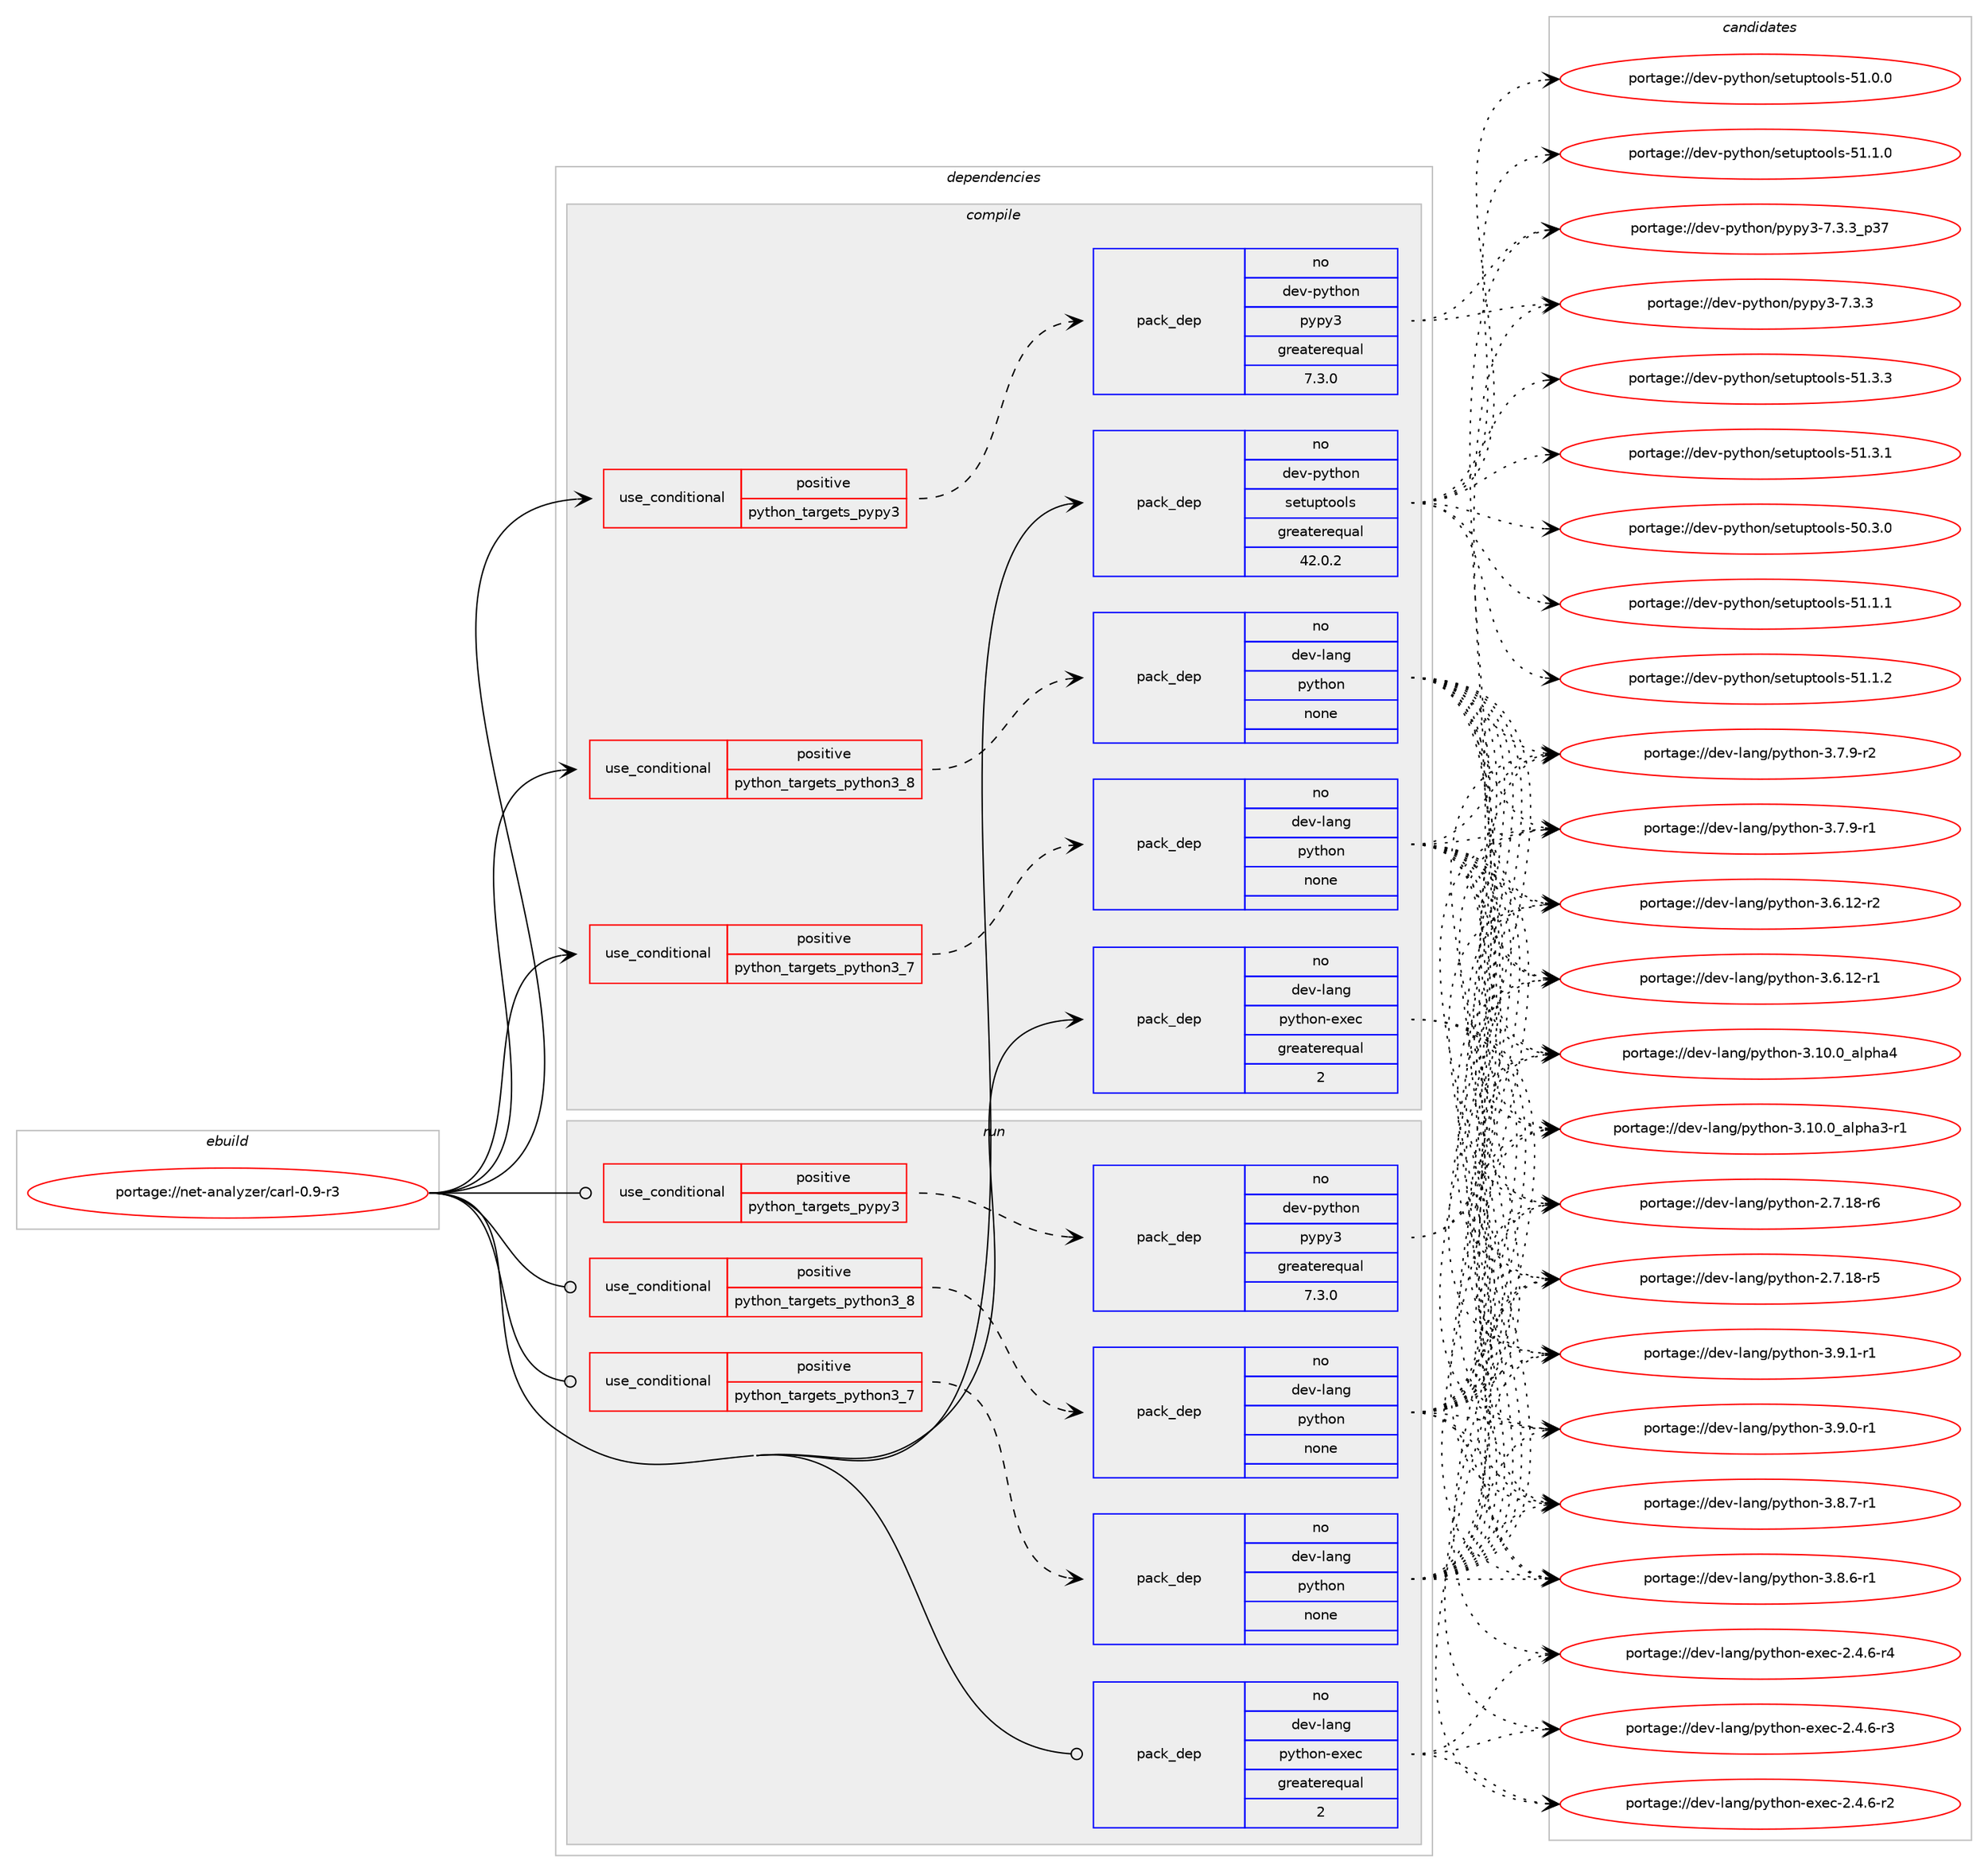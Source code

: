 digraph prolog {

# *************
# Graph options
# *************

newrank=true;
concentrate=true;
compound=true;
graph [rankdir=LR,fontname=Helvetica,fontsize=10,ranksep=1.5];#, ranksep=2.5, nodesep=0.2];
edge  [arrowhead=vee];
node  [fontname=Helvetica,fontsize=10];

# **********
# The ebuild
# **********

subgraph cluster_leftcol {
color=gray;
rank=same;
label=<<i>ebuild</i>>;
id [label="portage://net-analyzer/carl-0.9-r3", color=red, width=4, href="../net-analyzer/carl-0.9-r3.svg"];
}

# ****************
# The dependencies
# ****************

subgraph cluster_midcol {
color=gray;
label=<<i>dependencies</i>>;
subgraph cluster_compile {
fillcolor="#eeeeee";
style=filled;
label=<<i>compile</i>>;
subgraph cond10301 {
dependency33244 [label=<<TABLE BORDER="0" CELLBORDER="1" CELLSPACING="0" CELLPADDING="4"><TR><TD ROWSPAN="3" CELLPADDING="10">use_conditional</TD></TR><TR><TD>positive</TD></TR><TR><TD>python_targets_pypy3</TD></TR></TABLE>>, shape=none, color=red];
subgraph pack22645 {
dependency33245 [label=<<TABLE BORDER="0" CELLBORDER="1" CELLSPACING="0" CELLPADDING="4" WIDTH="220"><TR><TD ROWSPAN="6" CELLPADDING="30">pack_dep</TD></TR><TR><TD WIDTH="110">no</TD></TR><TR><TD>dev-python</TD></TR><TR><TD>pypy3</TD></TR><TR><TD>greaterequal</TD></TR><TR><TD>7.3.0</TD></TR></TABLE>>, shape=none, color=blue];
}
dependency33244:e -> dependency33245:w [weight=20,style="dashed",arrowhead="vee"];
}
id:e -> dependency33244:w [weight=20,style="solid",arrowhead="vee"];
subgraph cond10302 {
dependency33246 [label=<<TABLE BORDER="0" CELLBORDER="1" CELLSPACING="0" CELLPADDING="4"><TR><TD ROWSPAN="3" CELLPADDING="10">use_conditional</TD></TR><TR><TD>positive</TD></TR><TR><TD>python_targets_python3_7</TD></TR></TABLE>>, shape=none, color=red];
subgraph pack22646 {
dependency33247 [label=<<TABLE BORDER="0" CELLBORDER="1" CELLSPACING="0" CELLPADDING="4" WIDTH="220"><TR><TD ROWSPAN="6" CELLPADDING="30">pack_dep</TD></TR><TR><TD WIDTH="110">no</TD></TR><TR><TD>dev-lang</TD></TR><TR><TD>python</TD></TR><TR><TD>none</TD></TR><TR><TD></TD></TR></TABLE>>, shape=none, color=blue];
}
dependency33246:e -> dependency33247:w [weight=20,style="dashed",arrowhead="vee"];
}
id:e -> dependency33246:w [weight=20,style="solid",arrowhead="vee"];
subgraph cond10303 {
dependency33248 [label=<<TABLE BORDER="0" CELLBORDER="1" CELLSPACING="0" CELLPADDING="4"><TR><TD ROWSPAN="3" CELLPADDING="10">use_conditional</TD></TR><TR><TD>positive</TD></TR><TR><TD>python_targets_python3_8</TD></TR></TABLE>>, shape=none, color=red];
subgraph pack22647 {
dependency33249 [label=<<TABLE BORDER="0" CELLBORDER="1" CELLSPACING="0" CELLPADDING="4" WIDTH="220"><TR><TD ROWSPAN="6" CELLPADDING="30">pack_dep</TD></TR><TR><TD WIDTH="110">no</TD></TR><TR><TD>dev-lang</TD></TR><TR><TD>python</TD></TR><TR><TD>none</TD></TR><TR><TD></TD></TR></TABLE>>, shape=none, color=blue];
}
dependency33248:e -> dependency33249:w [weight=20,style="dashed",arrowhead="vee"];
}
id:e -> dependency33248:w [weight=20,style="solid",arrowhead="vee"];
subgraph pack22648 {
dependency33250 [label=<<TABLE BORDER="0" CELLBORDER="1" CELLSPACING="0" CELLPADDING="4" WIDTH="220"><TR><TD ROWSPAN="6" CELLPADDING="30">pack_dep</TD></TR><TR><TD WIDTH="110">no</TD></TR><TR><TD>dev-lang</TD></TR><TR><TD>python-exec</TD></TR><TR><TD>greaterequal</TD></TR><TR><TD>2</TD></TR></TABLE>>, shape=none, color=blue];
}
id:e -> dependency33250:w [weight=20,style="solid",arrowhead="vee"];
subgraph pack22649 {
dependency33251 [label=<<TABLE BORDER="0" CELLBORDER="1" CELLSPACING="0" CELLPADDING="4" WIDTH="220"><TR><TD ROWSPAN="6" CELLPADDING="30">pack_dep</TD></TR><TR><TD WIDTH="110">no</TD></TR><TR><TD>dev-python</TD></TR><TR><TD>setuptools</TD></TR><TR><TD>greaterequal</TD></TR><TR><TD>42.0.2</TD></TR></TABLE>>, shape=none, color=blue];
}
id:e -> dependency33251:w [weight=20,style="solid",arrowhead="vee"];
}
subgraph cluster_compileandrun {
fillcolor="#eeeeee";
style=filled;
label=<<i>compile and run</i>>;
}
subgraph cluster_run {
fillcolor="#eeeeee";
style=filled;
label=<<i>run</i>>;
subgraph cond10304 {
dependency33252 [label=<<TABLE BORDER="0" CELLBORDER="1" CELLSPACING="0" CELLPADDING="4"><TR><TD ROWSPAN="3" CELLPADDING="10">use_conditional</TD></TR><TR><TD>positive</TD></TR><TR><TD>python_targets_pypy3</TD></TR></TABLE>>, shape=none, color=red];
subgraph pack22650 {
dependency33253 [label=<<TABLE BORDER="0" CELLBORDER="1" CELLSPACING="0" CELLPADDING="4" WIDTH="220"><TR><TD ROWSPAN="6" CELLPADDING="30">pack_dep</TD></TR><TR><TD WIDTH="110">no</TD></TR><TR><TD>dev-python</TD></TR><TR><TD>pypy3</TD></TR><TR><TD>greaterequal</TD></TR><TR><TD>7.3.0</TD></TR></TABLE>>, shape=none, color=blue];
}
dependency33252:e -> dependency33253:w [weight=20,style="dashed",arrowhead="vee"];
}
id:e -> dependency33252:w [weight=20,style="solid",arrowhead="odot"];
subgraph cond10305 {
dependency33254 [label=<<TABLE BORDER="0" CELLBORDER="1" CELLSPACING="0" CELLPADDING="4"><TR><TD ROWSPAN="3" CELLPADDING="10">use_conditional</TD></TR><TR><TD>positive</TD></TR><TR><TD>python_targets_python3_7</TD></TR></TABLE>>, shape=none, color=red];
subgraph pack22651 {
dependency33255 [label=<<TABLE BORDER="0" CELLBORDER="1" CELLSPACING="0" CELLPADDING="4" WIDTH="220"><TR><TD ROWSPAN="6" CELLPADDING="30">pack_dep</TD></TR><TR><TD WIDTH="110">no</TD></TR><TR><TD>dev-lang</TD></TR><TR><TD>python</TD></TR><TR><TD>none</TD></TR><TR><TD></TD></TR></TABLE>>, shape=none, color=blue];
}
dependency33254:e -> dependency33255:w [weight=20,style="dashed",arrowhead="vee"];
}
id:e -> dependency33254:w [weight=20,style="solid",arrowhead="odot"];
subgraph cond10306 {
dependency33256 [label=<<TABLE BORDER="0" CELLBORDER="1" CELLSPACING="0" CELLPADDING="4"><TR><TD ROWSPAN="3" CELLPADDING="10">use_conditional</TD></TR><TR><TD>positive</TD></TR><TR><TD>python_targets_python3_8</TD></TR></TABLE>>, shape=none, color=red];
subgraph pack22652 {
dependency33257 [label=<<TABLE BORDER="0" CELLBORDER="1" CELLSPACING="0" CELLPADDING="4" WIDTH="220"><TR><TD ROWSPAN="6" CELLPADDING="30">pack_dep</TD></TR><TR><TD WIDTH="110">no</TD></TR><TR><TD>dev-lang</TD></TR><TR><TD>python</TD></TR><TR><TD>none</TD></TR><TR><TD></TD></TR></TABLE>>, shape=none, color=blue];
}
dependency33256:e -> dependency33257:w [weight=20,style="dashed",arrowhead="vee"];
}
id:e -> dependency33256:w [weight=20,style="solid",arrowhead="odot"];
subgraph pack22653 {
dependency33258 [label=<<TABLE BORDER="0" CELLBORDER="1" CELLSPACING="0" CELLPADDING="4" WIDTH="220"><TR><TD ROWSPAN="6" CELLPADDING="30">pack_dep</TD></TR><TR><TD WIDTH="110">no</TD></TR><TR><TD>dev-lang</TD></TR><TR><TD>python-exec</TD></TR><TR><TD>greaterequal</TD></TR><TR><TD>2</TD></TR></TABLE>>, shape=none, color=blue];
}
id:e -> dependency33258:w [weight=20,style="solid",arrowhead="odot"];
}
}

# **************
# The candidates
# **************

subgraph cluster_choices {
rank=same;
color=gray;
label=<<i>candidates</i>>;

subgraph choice22645 {
color=black;
nodesep=1;
choice100101118451121211161041111104711212111212151455546514651951125155 [label="portage://dev-python/pypy3-7.3.3_p37", color=red, width=4,href="../dev-python/pypy3-7.3.3_p37.svg"];
choice100101118451121211161041111104711212111212151455546514651 [label="portage://dev-python/pypy3-7.3.3", color=red, width=4,href="../dev-python/pypy3-7.3.3.svg"];
dependency33245:e -> choice100101118451121211161041111104711212111212151455546514651951125155:w [style=dotted,weight="100"];
dependency33245:e -> choice100101118451121211161041111104711212111212151455546514651:w [style=dotted,weight="100"];
}
subgraph choice22646 {
color=black;
nodesep=1;
choice1001011184510897110103471121211161041111104551465746494511449 [label="portage://dev-lang/python-3.9.1-r1", color=red, width=4,href="../dev-lang/python-3.9.1-r1.svg"];
choice1001011184510897110103471121211161041111104551465746484511449 [label="portage://dev-lang/python-3.9.0-r1", color=red, width=4,href="../dev-lang/python-3.9.0-r1.svg"];
choice1001011184510897110103471121211161041111104551465646554511449 [label="portage://dev-lang/python-3.8.7-r1", color=red, width=4,href="../dev-lang/python-3.8.7-r1.svg"];
choice1001011184510897110103471121211161041111104551465646544511449 [label="portage://dev-lang/python-3.8.6-r1", color=red, width=4,href="../dev-lang/python-3.8.6-r1.svg"];
choice1001011184510897110103471121211161041111104551465546574511450 [label="portage://dev-lang/python-3.7.9-r2", color=red, width=4,href="../dev-lang/python-3.7.9-r2.svg"];
choice1001011184510897110103471121211161041111104551465546574511449 [label="portage://dev-lang/python-3.7.9-r1", color=red, width=4,href="../dev-lang/python-3.7.9-r1.svg"];
choice100101118451089711010347112121116104111110455146544649504511450 [label="portage://dev-lang/python-3.6.12-r2", color=red, width=4,href="../dev-lang/python-3.6.12-r2.svg"];
choice100101118451089711010347112121116104111110455146544649504511449 [label="portage://dev-lang/python-3.6.12-r1", color=red, width=4,href="../dev-lang/python-3.6.12-r1.svg"];
choice1001011184510897110103471121211161041111104551464948464895971081121049752 [label="portage://dev-lang/python-3.10.0_alpha4", color=red, width=4,href="../dev-lang/python-3.10.0_alpha4.svg"];
choice10010111845108971101034711212111610411111045514649484648959710811210497514511449 [label="portage://dev-lang/python-3.10.0_alpha3-r1", color=red, width=4,href="../dev-lang/python-3.10.0_alpha3-r1.svg"];
choice100101118451089711010347112121116104111110455046554649564511454 [label="portage://dev-lang/python-2.7.18-r6", color=red, width=4,href="../dev-lang/python-2.7.18-r6.svg"];
choice100101118451089711010347112121116104111110455046554649564511453 [label="portage://dev-lang/python-2.7.18-r5", color=red, width=4,href="../dev-lang/python-2.7.18-r5.svg"];
dependency33247:e -> choice1001011184510897110103471121211161041111104551465746494511449:w [style=dotted,weight="100"];
dependency33247:e -> choice1001011184510897110103471121211161041111104551465746484511449:w [style=dotted,weight="100"];
dependency33247:e -> choice1001011184510897110103471121211161041111104551465646554511449:w [style=dotted,weight="100"];
dependency33247:e -> choice1001011184510897110103471121211161041111104551465646544511449:w [style=dotted,weight="100"];
dependency33247:e -> choice1001011184510897110103471121211161041111104551465546574511450:w [style=dotted,weight="100"];
dependency33247:e -> choice1001011184510897110103471121211161041111104551465546574511449:w [style=dotted,weight="100"];
dependency33247:e -> choice100101118451089711010347112121116104111110455146544649504511450:w [style=dotted,weight="100"];
dependency33247:e -> choice100101118451089711010347112121116104111110455146544649504511449:w [style=dotted,weight="100"];
dependency33247:e -> choice1001011184510897110103471121211161041111104551464948464895971081121049752:w [style=dotted,weight="100"];
dependency33247:e -> choice10010111845108971101034711212111610411111045514649484648959710811210497514511449:w [style=dotted,weight="100"];
dependency33247:e -> choice100101118451089711010347112121116104111110455046554649564511454:w [style=dotted,weight="100"];
dependency33247:e -> choice100101118451089711010347112121116104111110455046554649564511453:w [style=dotted,weight="100"];
}
subgraph choice22647 {
color=black;
nodesep=1;
choice1001011184510897110103471121211161041111104551465746494511449 [label="portage://dev-lang/python-3.9.1-r1", color=red, width=4,href="../dev-lang/python-3.9.1-r1.svg"];
choice1001011184510897110103471121211161041111104551465746484511449 [label="portage://dev-lang/python-3.9.0-r1", color=red, width=4,href="../dev-lang/python-3.9.0-r1.svg"];
choice1001011184510897110103471121211161041111104551465646554511449 [label="portage://dev-lang/python-3.8.7-r1", color=red, width=4,href="../dev-lang/python-3.8.7-r1.svg"];
choice1001011184510897110103471121211161041111104551465646544511449 [label="portage://dev-lang/python-3.8.6-r1", color=red, width=4,href="../dev-lang/python-3.8.6-r1.svg"];
choice1001011184510897110103471121211161041111104551465546574511450 [label="portage://dev-lang/python-3.7.9-r2", color=red, width=4,href="../dev-lang/python-3.7.9-r2.svg"];
choice1001011184510897110103471121211161041111104551465546574511449 [label="portage://dev-lang/python-3.7.9-r1", color=red, width=4,href="../dev-lang/python-3.7.9-r1.svg"];
choice100101118451089711010347112121116104111110455146544649504511450 [label="portage://dev-lang/python-3.6.12-r2", color=red, width=4,href="../dev-lang/python-3.6.12-r2.svg"];
choice100101118451089711010347112121116104111110455146544649504511449 [label="portage://dev-lang/python-3.6.12-r1", color=red, width=4,href="../dev-lang/python-3.6.12-r1.svg"];
choice1001011184510897110103471121211161041111104551464948464895971081121049752 [label="portage://dev-lang/python-3.10.0_alpha4", color=red, width=4,href="../dev-lang/python-3.10.0_alpha4.svg"];
choice10010111845108971101034711212111610411111045514649484648959710811210497514511449 [label="portage://dev-lang/python-3.10.0_alpha3-r1", color=red, width=4,href="../dev-lang/python-3.10.0_alpha3-r1.svg"];
choice100101118451089711010347112121116104111110455046554649564511454 [label="portage://dev-lang/python-2.7.18-r6", color=red, width=4,href="../dev-lang/python-2.7.18-r6.svg"];
choice100101118451089711010347112121116104111110455046554649564511453 [label="portage://dev-lang/python-2.7.18-r5", color=red, width=4,href="../dev-lang/python-2.7.18-r5.svg"];
dependency33249:e -> choice1001011184510897110103471121211161041111104551465746494511449:w [style=dotted,weight="100"];
dependency33249:e -> choice1001011184510897110103471121211161041111104551465746484511449:w [style=dotted,weight="100"];
dependency33249:e -> choice1001011184510897110103471121211161041111104551465646554511449:w [style=dotted,weight="100"];
dependency33249:e -> choice1001011184510897110103471121211161041111104551465646544511449:w [style=dotted,weight="100"];
dependency33249:e -> choice1001011184510897110103471121211161041111104551465546574511450:w [style=dotted,weight="100"];
dependency33249:e -> choice1001011184510897110103471121211161041111104551465546574511449:w [style=dotted,weight="100"];
dependency33249:e -> choice100101118451089711010347112121116104111110455146544649504511450:w [style=dotted,weight="100"];
dependency33249:e -> choice100101118451089711010347112121116104111110455146544649504511449:w [style=dotted,weight="100"];
dependency33249:e -> choice1001011184510897110103471121211161041111104551464948464895971081121049752:w [style=dotted,weight="100"];
dependency33249:e -> choice10010111845108971101034711212111610411111045514649484648959710811210497514511449:w [style=dotted,weight="100"];
dependency33249:e -> choice100101118451089711010347112121116104111110455046554649564511454:w [style=dotted,weight="100"];
dependency33249:e -> choice100101118451089711010347112121116104111110455046554649564511453:w [style=dotted,weight="100"];
}
subgraph choice22648 {
color=black;
nodesep=1;
choice10010111845108971101034711212111610411111045101120101994550465246544511452 [label="portage://dev-lang/python-exec-2.4.6-r4", color=red, width=4,href="../dev-lang/python-exec-2.4.6-r4.svg"];
choice10010111845108971101034711212111610411111045101120101994550465246544511451 [label="portage://dev-lang/python-exec-2.4.6-r3", color=red, width=4,href="../dev-lang/python-exec-2.4.6-r3.svg"];
choice10010111845108971101034711212111610411111045101120101994550465246544511450 [label="portage://dev-lang/python-exec-2.4.6-r2", color=red, width=4,href="../dev-lang/python-exec-2.4.6-r2.svg"];
dependency33250:e -> choice10010111845108971101034711212111610411111045101120101994550465246544511452:w [style=dotted,weight="100"];
dependency33250:e -> choice10010111845108971101034711212111610411111045101120101994550465246544511451:w [style=dotted,weight="100"];
dependency33250:e -> choice10010111845108971101034711212111610411111045101120101994550465246544511450:w [style=dotted,weight="100"];
}
subgraph choice22649 {
color=black;
nodesep=1;
choice100101118451121211161041111104711510111611711211611111110811545534946514651 [label="portage://dev-python/setuptools-51.3.3", color=red, width=4,href="../dev-python/setuptools-51.3.3.svg"];
choice100101118451121211161041111104711510111611711211611111110811545534946514649 [label="portage://dev-python/setuptools-51.3.1", color=red, width=4,href="../dev-python/setuptools-51.3.1.svg"];
choice100101118451121211161041111104711510111611711211611111110811545534946494650 [label="portage://dev-python/setuptools-51.1.2", color=red, width=4,href="../dev-python/setuptools-51.1.2.svg"];
choice100101118451121211161041111104711510111611711211611111110811545534946494649 [label="portage://dev-python/setuptools-51.1.1", color=red, width=4,href="../dev-python/setuptools-51.1.1.svg"];
choice100101118451121211161041111104711510111611711211611111110811545534946494648 [label="portage://dev-python/setuptools-51.1.0", color=red, width=4,href="../dev-python/setuptools-51.1.0.svg"];
choice100101118451121211161041111104711510111611711211611111110811545534946484648 [label="portage://dev-python/setuptools-51.0.0", color=red, width=4,href="../dev-python/setuptools-51.0.0.svg"];
choice100101118451121211161041111104711510111611711211611111110811545534846514648 [label="portage://dev-python/setuptools-50.3.0", color=red, width=4,href="../dev-python/setuptools-50.3.0.svg"];
dependency33251:e -> choice100101118451121211161041111104711510111611711211611111110811545534946514651:w [style=dotted,weight="100"];
dependency33251:e -> choice100101118451121211161041111104711510111611711211611111110811545534946514649:w [style=dotted,weight="100"];
dependency33251:e -> choice100101118451121211161041111104711510111611711211611111110811545534946494650:w [style=dotted,weight="100"];
dependency33251:e -> choice100101118451121211161041111104711510111611711211611111110811545534946494649:w [style=dotted,weight="100"];
dependency33251:e -> choice100101118451121211161041111104711510111611711211611111110811545534946494648:w [style=dotted,weight="100"];
dependency33251:e -> choice100101118451121211161041111104711510111611711211611111110811545534946484648:w [style=dotted,weight="100"];
dependency33251:e -> choice100101118451121211161041111104711510111611711211611111110811545534846514648:w [style=dotted,weight="100"];
}
subgraph choice22650 {
color=black;
nodesep=1;
choice100101118451121211161041111104711212111212151455546514651951125155 [label="portage://dev-python/pypy3-7.3.3_p37", color=red, width=4,href="../dev-python/pypy3-7.3.3_p37.svg"];
choice100101118451121211161041111104711212111212151455546514651 [label="portage://dev-python/pypy3-7.3.3", color=red, width=4,href="../dev-python/pypy3-7.3.3.svg"];
dependency33253:e -> choice100101118451121211161041111104711212111212151455546514651951125155:w [style=dotted,weight="100"];
dependency33253:e -> choice100101118451121211161041111104711212111212151455546514651:w [style=dotted,weight="100"];
}
subgraph choice22651 {
color=black;
nodesep=1;
choice1001011184510897110103471121211161041111104551465746494511449 [label="portage://dev-lang/python-3.9.1-r1", color=red, width=4,href="../dev-lang/python-3.9.1-r1.svg"];
choice1001011184510897110103471121211161041111104551465746484511449 [label="portage://dev-lang/python-3.9.0-r1", color=red, width=4,href="../dev-lang/python-3.9.0-r1.svg"];
choice1001011184510897110103471121211161041111104551465646554511449 [label="portage://dev-lang/python-3.8.7-r1", color=red, width=4,href="../dev-lang/python-3.8.7-r1.svg"];
choice1001011184510897110103471121211161041111104551465646544511449 [label="portage://dev-lang/python-3.8.6-r1", color=red, width=4,href="../dev-lang/python-3.8.6-r1.svg"];
choice1001011184510897110103471121211161041111104551465546574511450 [label="portage://dev-lang/python-3.7.9-r2", color=red, width=4,href="../dev-lang/python-3.7.9-r2.svg"];
choice1001011184510897110103471121211161041111104551465546574511449 [label="portage://dev-lang/python-3.7.9-r1", color=red, width=4,href="../dev-lang/python-3.7.9-r1.svg"];
choice100101118451089711010347112121116104111110455146544649504511450 [label="portage://dev-lang/python-3.6.12-r2", color=red, width=4,href="../dev-lang/python-3.6.12-r2.svg"];
choice100101118451089711010347112121116104111110455146544649504511449 [label="portage://dev-lang/python-3.6.12-r1", color=red, width=4,href="../dev-lang/python-3.6.12-r1.svg"];
choice1001011184510897110103471121211161041111104551464948464895971081121049752 [label="portage://dev-lang/python-3.10.0_alpha4", color=red, width=4,href="../dev-lang/python-3.10.0_alpha4.svg"];
choice10010111845108971101034711212111610411111045514649484648959710811210497514511449 [label="portage://dev-lang/python-3.10.0_alpha3-r1", color=red, width=4,href="../dev-lang/python-3.10.0_alpha3-r1.svg"];
choice100101118451089711010347112121116104111110455046554649564511454 [label="portage://dev-lang/python-2.7.18-r6", color=red, width=4,href="../dev-lang/python-2.7.18-r6.svg"];
choice100101118451089711010347112121116104111110455046554649564511453 [label="portage://dev-lang/python-2.7.18-r5", color=red, width=4,href="../dev-lang/python-2.7.18-r5.svg"];
dependency33255:e -> choice1001011184510897110103471121211161041111104551465746494511449:w [style=dotted,weight="100"];
dependency33255:e -> choice1001011184510897110103471121211161041111104551465746484511449:w [style=dotted,weight="100"];
dependency33255:e -> choice1001011184510897110103471121211161041111104551465646554511449:w [style=dotted,weight="100"];
dependency33255:e -> choice1001011184510897110103471121211161041111104551465646544511449:w [style=dotted,weight="100"];
dependency33255:e -> choice1001011184510897110103471121211161041111104551465546574511450:w [style=dotted,weight="100"];
dependency33255:e -> choice1001011184510897110103471121211161041111104551465546574511449:w [style=dotted,weight="100"];
dependency33255:e -> choice100101118451089711010347112121116104111110455146544649504511450:w [style=dotted,weight="100"];
dependency33255:e -> choice100101118451089711010347112121116104111110455146544649504511449:w [style=dotted,weight="100"];
dependency33255:e -> choice1001011184510897110103471121211161041111104551464948464895971081121049752:w [style=dotted,weight="100"];
dependency33255:e -> choice10010111845108971101034711212111610411111045514649484648959710811210497514511449:w [style=dotted,weight="100"];
dependency33255:e -> choice100101118451089711010347112121116104111110455046554649564511454:w [style=dotted,weight="100"];
dependency33255:e -> choice100101118451089711010347112121116104111110455046554649564511453:w [style=dotted,weight="100"];
}
subgraph choice22652 {
color=black;
nodesep=1;
choice1001011184510897110103471121211161041111104551465746494511449 [label="portage://dev-lang/python-3.9.1-r1", color=red, width=4,href="../dev-lang/python-3.9.1-r1.svg"];
choice1001011184510897110103471121211161041111104551465746484511449 [label="portage://dev-lang/python-3.9.0-r1", color=red, width=4,href="../dev-lang/python-3.9.0-r1.svg"];
choice1001011184510897110103471121211161041111104551465646554511449 [label="portage://dev-lang/python-3.8.7-r1", color=red, width=4,href="../dev-lang/python-3.8.7-r1.svg"];
choice1001011184510897110103471121211161041111104551465646544511449 [label="portage://dev-lang/python-3.8.6-r1", color=red, width=4,href="../dev-lang/python-3.8.6-r1.svg"];
choice1001011184510897110103471121211161041111104551465546574511450 [label="portage://dev-lang/python-3.7.9-r2", color=red, width=4,href="../dev-lang/python-3.7.9-r2.svg"];
choice1001011184510897110103471121211161041111104551465546574511449 [label="portage://dev-lang/python-3.7.9-r1", color=red, width=4,href="../dev-lang/python-3.7.9-r1.svg"];
choice100101118451089711010347112121116104111110455146544649504511450 [label="portage://dev-lang/python-3.6.12-r2", color=red, width=4,href="../dev-lang/python-3.6.12-r2.svg"];
choice100101118451089711010347112121116104111110455146544649504511449 [label="portage://dev-lang/python-3.6.12-r1", color=red, width=4,href="../dev-lang/python-3.6.12-r1.svg"];
choice1001011184510897110103471121211161041111104551464948464895971081121049752 [label="portage://dev-lang/python-3.10.0_alpha4", color=red, width=4,href="../dev-lang/python-3.10.0_alpha4.svg"];
choice10010111845108971101034711212111610411111045514649484648959710811210497514511449 [label="portage://dev-lang/python-3.10.0_alpha3-r1", color=red, width=4,href="../dev-lang/python-3.10.0_alpha3-r1.svg"];
choice100101118451089711010347112121116104111110455046554649564511454 [label="portage://dev-lang/python-2.7.18-r6", color=red, width=4,href="../dev-lang/python-2.7.18-r6.svg"];
choice100101118451089711010347112121116104111110455046554649564511453 [label="portage://dev-lang/python-2.7.18-r5", color=red, width=4,href="../dev-lang/python-2.7.18-r5.svg"];
dependency33257:e -> choice1001011184510897110103471121211161041111104551465746494511449:w [style=dotted,weight="100"];
dependency33257:e -> choice1001011184510897110103471121211161041111104551465746484511449:w [style=dotted,weight="100"];
dependency33257:e -> choice1001011184510897110103471121211161041111104551465646554511449:w [style=dotted,weight="100"];
dependency33257:e -> choice1001011184510897110103471121211161041111104551465646544511449:w [style=dotted,weight="100"];
dependency33257:e -> choice1001011184510897110103471121211161041111104551465546574511450:w [style=dotted,weight="100"];
dependency33257:e -> choice1001011184510897110103471121211161041111104551465546574511449:w [style=dotted,weight="100"];
dependency33257:e -> choice100101118451089711010347112121116104111110455146544649504511450:w [style=dotted,weight="100"];
dependency33257:e -> choice100101118451089711010347112121116104111110455146544649504511449:w [style=dotted,weight="100"];
dependency33257:e -> choice1001011184510897110103471121211161041111104551464948464895971081121049752:w [style=dotted,weight="100"];
dependency33257:e -> choice10010111845108971101034711212111610411111045514649484648959710811210497514511449:w [style=dotted,weight="100"];
dependency33257:e -> choice100101118451089711010347112121116104111110455046554649564511454:w [style=dotted,weight="100"];
dependency33257:e -> choice100101118451089711010347112121116104111110455046554649564511453:w [style=dotted,weight="100"];
}
subgraph choice22653 {
color=black;
nodesep=1;
choice10010111845108971101034711212111610411111045101120101994550465246544511452 [label="portage://dev-lang/python-exec-2.4.6-r4", color=red, width=4,href="../dev-lang/python-exec-2.4.6-r4.svg"];
choice10010111845108971101034711212111610411111045101120101994550465246544511451 [label="portage://dev-lang/python-exec-2.4.6-r3", color=red, width=4,href="../dev-lang/python-exec-2.4.6-r3.svg"];
choice10010111845108971101034711212111610411111045101120101994550465246544511450 [label="portage://dev-lang/python-exec-2.4.6-r2", color=red, width=4,href="../dev-lang/python-exec-2.4.6-r2.svg"];
dependency33258:e -> choice10010111845108971101034711212111610411111045101120101994550465246544511452:w [style=dotted,weight="100"];
dependency33258:e -> choice10010111845108971101034711212111610411111045101120101994550465246544511451:w [style=dotted,weight="100"];
dependency33258:e -> choice10010111845108971101034711212111610411111045101120101994550465246544511450:w [style=dotted,weight="100"];
}
}

}
